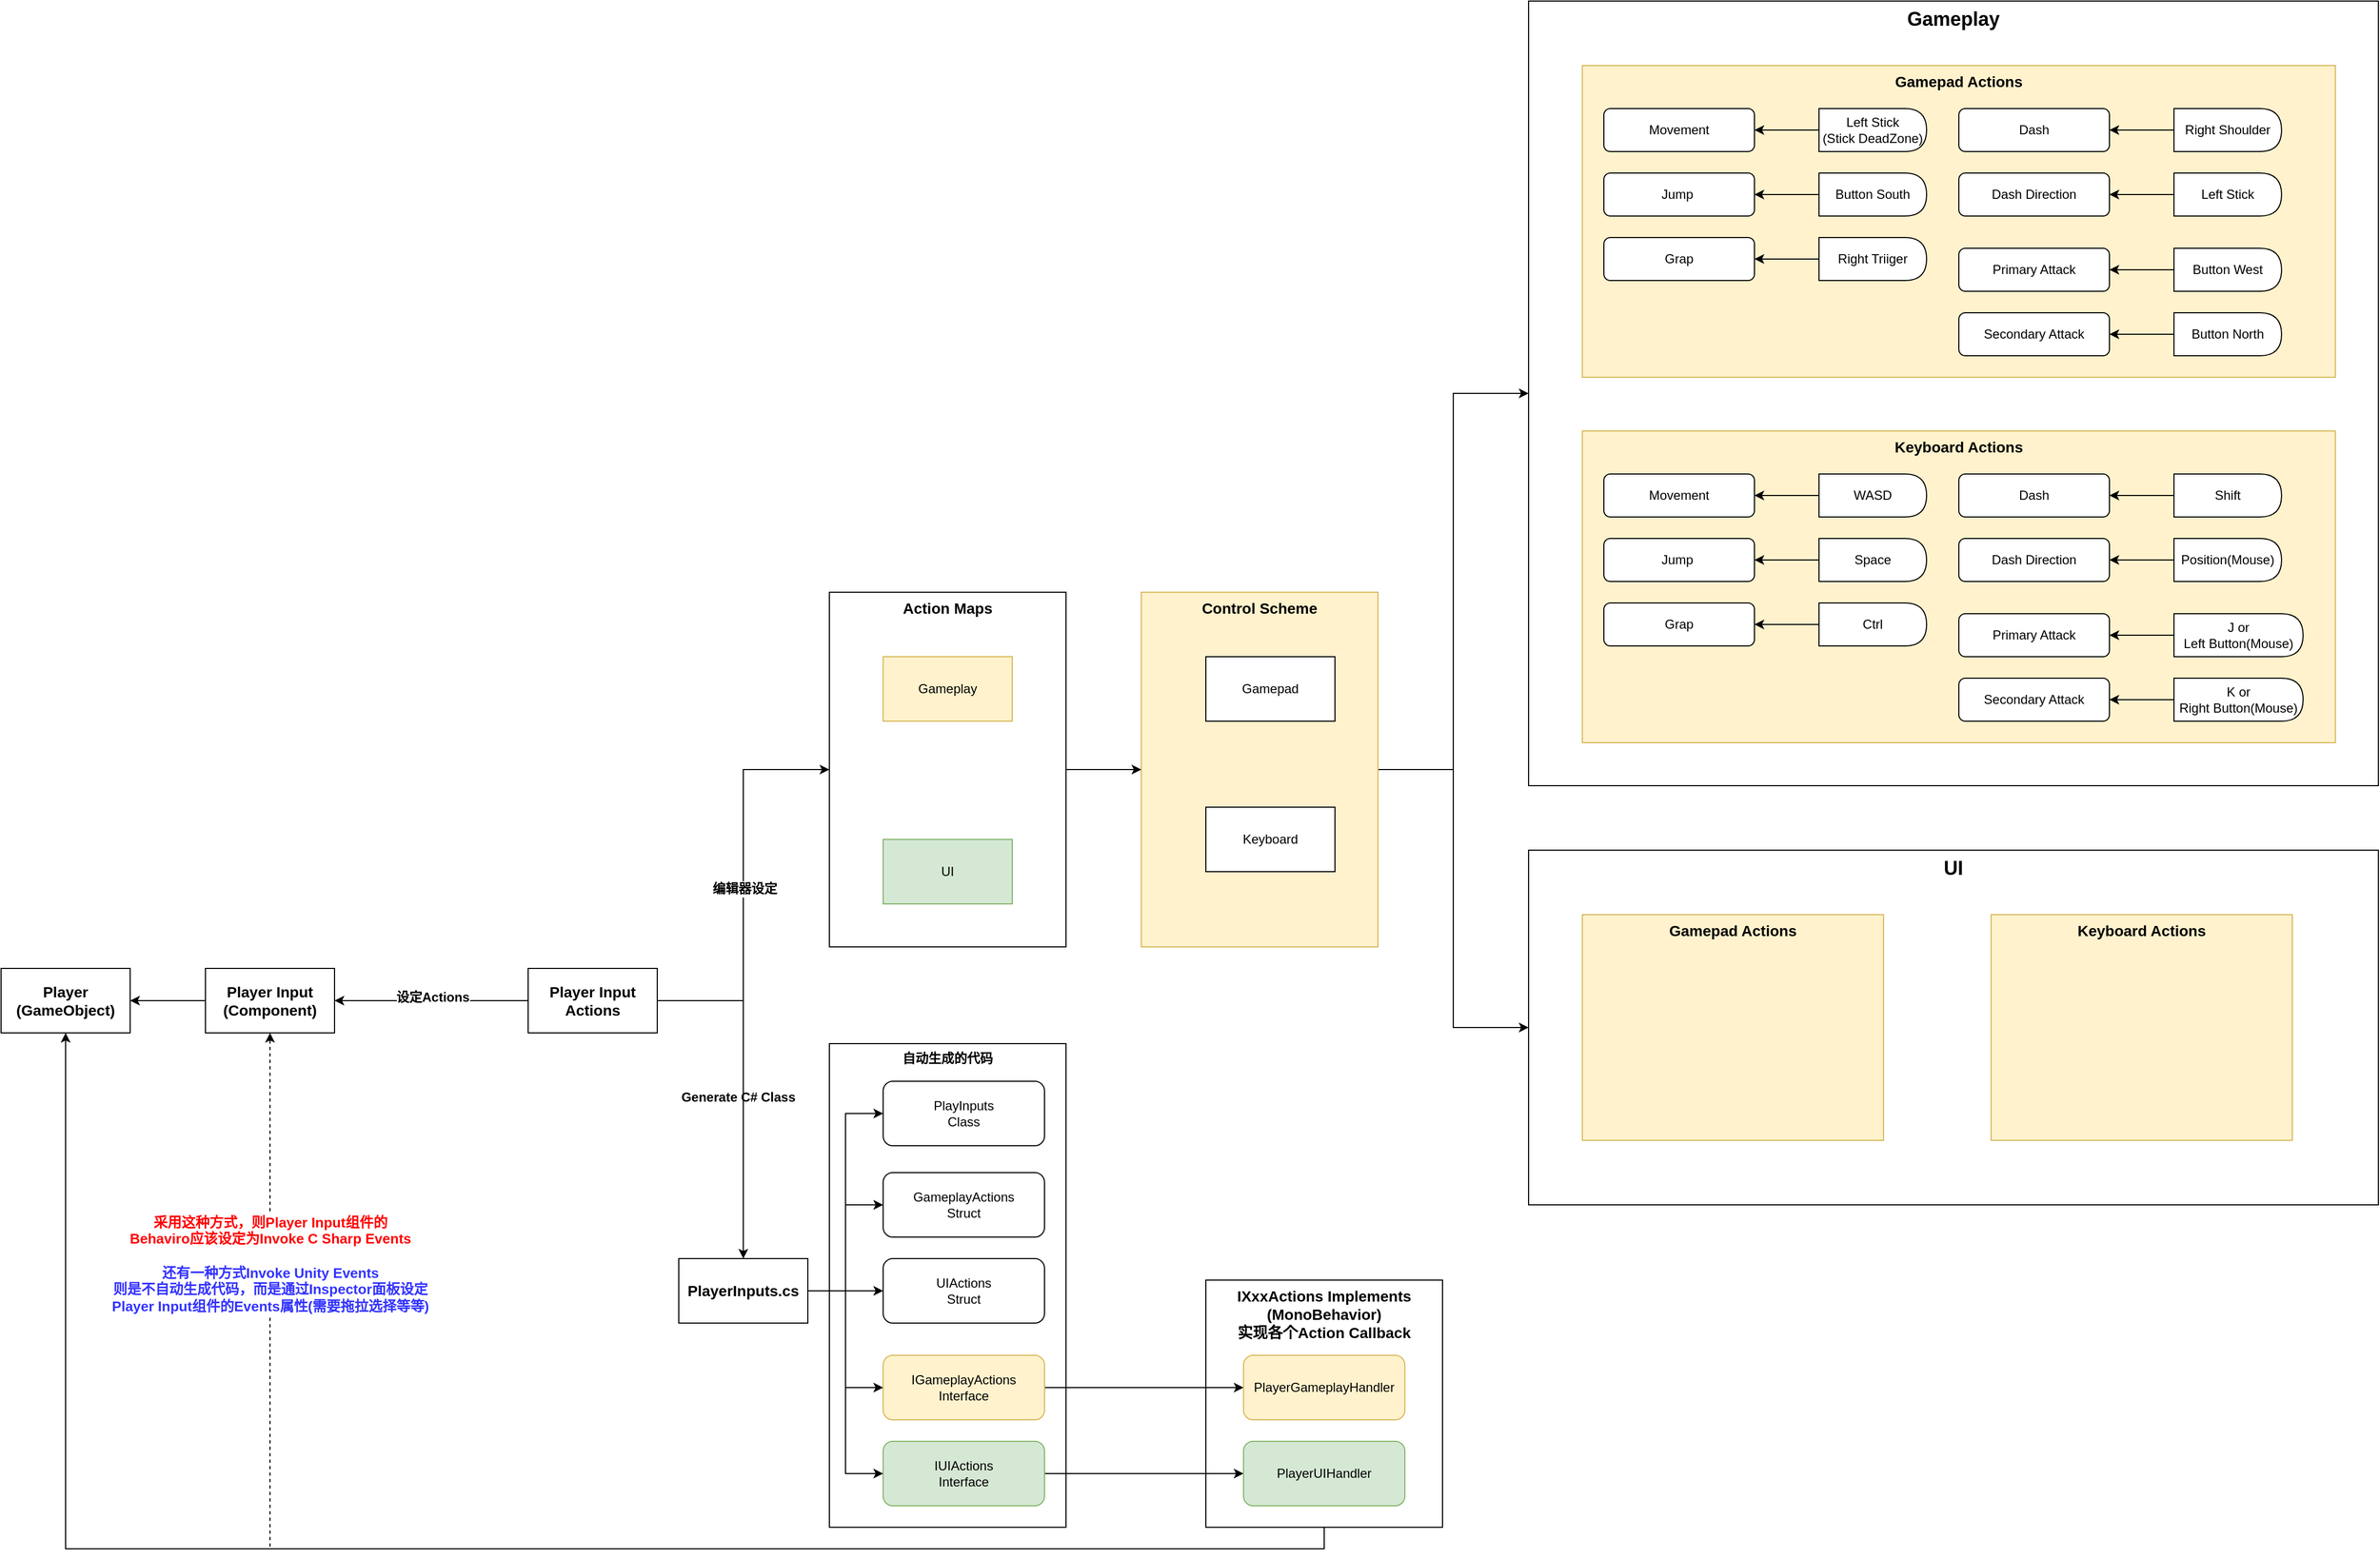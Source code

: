 <mxfile version="24.2.5" type="device">
  <diagram name="第 1 页" id="UuI1vkZILo6q9mctYVgG">
    <mxGraphModel dx="2514" dy="2153" grid="1" gridSize="10" guides="1" tooltips="1" connect="1" arrows="1" fold="1" page="1" pageScale="1" pageWidth="827" pageHeight="1169" math="0" shadow="0">
      <root>
        <mxCell id="0" />
        <mxCell id="1" parent="0" />
        <mxCell id="7FNraD77cqgYDRh4XpvD-102" value="Gameplay" style="rounded=0;whiteSpace=wrap;html=1;fontStyle=1;verticalAlign=top;fontSize=18;" vertex="1" parent="1">
          <mxGeometry x="950" y="-580" width="790" height="730" as="geometry" />
        </mxCell>
        <mxCell id="7FNraD77cqgYDRh4XpvD-151" style="edgeStyle=orthogonalEdgeStyle;rounded=0;orthogonalLoop=1;jettySize=auto;html=1;entryX=0.5;entryY=1;entryDx=0;entryDy=0;exitX=0.5;exitY=1;exitDx=0;exitDy=0;" edge="1" parent="1" source="7FNraD77cqgYDRh4XpvD-87" target="7FNraD77cqgYDRh4XpvD-150">
          <mxGeometry relative="1" as="geometry">
            <mxPoint x="610" y="840.0" as="sourcePoint" />
          </mxGeometry>
        </mxCell>
        <mxCell id="7FNraD77cqgYDRh4XpvD-159" style="edgeStyle=orthogonalEdgeStyle;rounded=0;orthogonalLoop=1;jettySize=auto;html=1;entryX=0.5;entryY=1;entryDx=0;entryDy=0;exitX=0.5;exitY=1;exitDx=0;exitDy=0;dashed=1;" edge="1" parent="1" source="7FNraD77cqgYDRh4XpvD-87" target="7FNraD77cqgYDRh4XpvD-152">
          <mxGeometry relative="1" as="geometry" />
        </mxCell>
        <mxCell id="7FNraD77cqgYDRh4XpvD-160" value="采用这种方式，则Player Input组件的&lt;div style=&quot;font-size: 13px;&quot;&gt;Behaviro应该设定为Invoke C Sharp Events&lt;/div&gt;&lt;div style=&quot;font-size: 13px;&quot;&gt;&lt;br&gt;&lt;/div&gt;&lt;div style=&quot;font-size: 13px;&quot;&gt;&lt;font color=&quot;#3333ff&quot;&gt;还有一种方式Invoke Unity Events&lt;/font&gt;&lt;/div&gt;&lt;div style=&quot;font-size: 13px;&quot;&gt;&lt;font color=&quot;#3333ff&quot;&gt;则是不自动生成代码，而是通过Inspector面板设定&lt;/font&gt;&lt;/div&gt;&lt;div style=&quot;font-size: 13px;&quot;&gt;&lt;font color=&quot;#3333ff&quot;&gt;Player Input组件的Events属性(需要拖拉选择等等)&lt;/font&gt;&lt;/div&gt;" style="edgeLabel;html=1;align=center;verticalAlign=middle;resizable=0;points=[];fontStyle=1;fontColor=#FF0000;fontSize=13;" vertex="1" connectable="0" parent="7FNraD77cqgYDRh4XpvD-159">
          <mxGeometry x="0.71" relative="1" as="geometry">
            <mxPoint as="offset" />
          </mxGeometry>
        </mxCell>
        <mxCell id="7FNraD77cqgYDRh4XpvD-87" value="IXxxActions Implements&lt;div&gt;(MonoBehavior)&lt;/div&gt;&lt;div&gt;实现各个Action Callback&lt;/div&gt;" style="rounded=0;whiteSpace=wrap;html=1;verticalAlign=top;fontStyle=1;fontSize=14;" vertex="1" parent="1">
          <mxGeometry x="650" y="610" width="220" height="230" as="geometry" />
        </mxCell>
        <mxCell id="7FNraD77cqgYDRh4XpvD-88" value="自动生成的代码" style="rounded=0;whiteSpace=wrap;html=1;verticalAlign=top;fontStyle=1" vertex="1" parent="1">
          <mxGeometry x="300" y="390" width="220" height="450" as="geometry" />
        </mxCell>
        <mxCell id="7FNraD77cqgYDRh4XpvD-103" style="edgeStyle=orthogonalEdgeStyle;rounded=0;orthogonalLoop=1;jettySize=auto;html=1;entryX=0;entryY=0.5;entryDx=0;entryDy=0;" edge="1" parent="1" source="7FNraD77cqgYDRh4XpvD-14" target="7FNraD77cqgYDRh4XpvD-102">
          <mxGeometry relative="1" as="geometry" />
        </mxCell>
        <mxCell id="7FNraD77cqgYDRh4XpvD-149" style="edgeStyle=orthogonalEdgeStyle;rounded=0;orthogonalLoop=1;jettySize=auto;html=1;" edge="1" parent="1" source="7FNraD77cqgYDRh4XpvD-14" target="7FNraD77cqgYDRh4XpvD-104">
          <mxGeometry relative="1" as="geometry" />
        </mxCell>
        <mxCell id="7FNraD77cqgYDRh4XpvD-14" value="Control Scheme" style="rounded=0;whiteSpace=wrap;html=1;verticalAlign=top;fillColor=#fff2cc;strokeColor=#d6b656;fontStyle=1;fontSize=14;" vertex="1" parent="1">
          <mxGeometry x="590" y="-30" width="220" height="330" as="geometry" />
        </mxCell>
        <mxCell id="7FNraD77cqgYDRh4XpvD-98" style="edgeStyle=orthogonalEdgeStyle;rounded=0;orthogonalLoop=1;jettySize=auto;html=1;entryX=0;entryY=0.5;entryDx=0;entryDy=0;" edge="1" parent="1" source="7FNraD77cqgYDRh4XpvD-6" target="7FNraD77cqgYDRh4XpvD-14">
          <mxGeometry relative="1" as="geometry" />
        </mxCell>
        <mxCell id="7FNraD77cqgYDRh4XpvD-6" value="Action Maps" style="rounded=0;whiteSpace=wrap;html=1;verticalAlign=top;fontStyle=1;fontSize=14;movable=1;resizable=1;rotatable=1;deletable=1;editable=1;locked=0;connectable=1;" vertex="1" parent="1">
          <mxGeometry x="300" y="-30" width="220" height="330" as="geometry" />
        </mxCell>
        <mxCell id="7FNraD77cqgYDRh4XpvD-75" style="edgeStyle=orthogonalEdgeStyle;rounded=0;orthogonalLoop=1;jettySize=auto;html=1;exitX=1;exitY=0.5;exitDx=0;exitDy=0;entryX=0.5;entryY=0;entryDx=0;entryDy=0;" edge="1" parent="1" source="7FNraD77cqgYDRh4XpvD-1" target="7FNraD77cqgYDRh4XpvD-74">
          <mxGeometry relative="1" as="geometry" />
        </mxCell>
        <mxCell id="7FNraD77cqgYDRh4XpvD-96" style="edgeStyle=orthogonalEdgeStyle;rounded=0;orthogonalLoop=1;jettySize=auto;html=1;entryX=0;entryY=0.5;entryDx=0;entryDy=0;" edge="1" parent="1" source="7FNraD77cqgYDRh4XpvD-1" target="7FNraD77cqgYDRh4XpvD-6">
          <mxGeometry relative="1" as="geometry" />
        </mxCell>
        <mxCell id="7FNraD77cqgYDRh4XpvD-101" value="编辑器设定" style="edgeLabel;html=1;align=center;verticalAlign=middle;resizable=0;points=[];fontStyle=1;fontSize=12;" vertex="1" connectable="0" parent="7FNraD77cqgYDRh4XpvD-96">
          <mxGeometry x="-0.019" y="-1" relative="1" as="geometry">
            <mxPoint as="offset" />
          </mxGeometry>
        </mxCell>
        <mxCell id="7FNraD77cqgYDRh4XpvD-154" style="edgeStyle=orthogonalEdgeStyle;rounded=0;orthogonalLoop=1;jettySize=auto;html=1;entryX=1;entryY=0.5;entryDx=0;entryDy=0;" edge="1" parent="1" source="7FNraD77cqgYDRh4XpvD-1" target="7FNraD77cqgYDRh4XpvD-152">
          <mxGeometry relative="1" as="geometry" />
        </mxCell>
        <mxCell id="7FNraD77cqgYDRh4XpvD-155" value="设定Actions" style="edgeLabel;html=1;align=center;verticalAlign=middle;resizable=0;points=[];fontStyle=1;fontSize=12;" vertex="1" connectable="0" parent="7FNraD77cqgYDRh4XpvD-154">
          <mxGeometry x="-0.009" y="-3" relative="1" as="geometry">
            <mxPoint as="offset" />
          </mxGeometry>
        </mxCell>
        <mxCell id="7FNraD77cqgYDRh4XpvD-1" value="Player Input Actions" style="rounded=0;whiteSpace=wrap;html=1;fontStyle=1;fontSize=14;" vertex="1" parent="1">
          <mxGeometry x="20" y="320" width="120" height="60" as="geometry" />
        </mxCell>
        <mxCell id="7FNraD77cqgYDRh4XpvD-2" value="Gameplay" style="rounded=0;whiteSpace=wrap;html=1;fillColor=#fff2cc;strokeColor=#d6b656;" vertex="1" parent="1">
          <mxGeometry x="350" y="30" width="120" height="60" as="geometry" />
        </mxCell>
        <mxCell id="7FNraD77cqgYDRh4XpvD-3" value="UI" style="rounded=0;whiteSpace=wrap;html=1;fillColor=#d5e8d4;strokeColor=#82b366;" vertex="1" parent="1">
          <mxGeometry x="350" y="200" width="120" height="60" as="geometry" />
        </mxCell>
        <mxCell id="7FNraD77cqgYDRh4XpvD-7" value="Gamepad Actions" style="rounded=0;whiteSpace=wrap;html=1;fillColor=#fff2cc;strokeColor=#d6b656;verticalAlign=top;movable=1;resizable=1;rotatable=1;deletable=1;editable=1;locked=0;connectable=1;fontStyle=1;fontSize=14;" vertex="1" parent="1">
          <mxGeometry x="1000" y="-520" width="700" height="290" as="geometry" />
        </mxCell>
        <mxCell id="7FNraD77cqgYDRh4XpvD-8" value="Gamepad" style="rounded=0;whiteSpace=wrap;html=1;" vertex="1" parent="1">
          <mxGeometry x="650" y="30" width="120" height="60" as="geometry" />
        </mxCell>
        <mxCell id="7FNraD77cqgYDRh4XpvD-9" value="Keyboard" style="rounded=0;whiteSpace=wrap;html=1;" vertex="1" parent="1">
          <mxGeometry x="650" y="170" width="120" height="60" as="geometry" />
        </mxCell>
        <mxCell id="7FNraD77cqgYDRh4XpvD-18" value="Movement" style="rounded=1;whiteSpace=wrap;html=1;" vertex="1" parent="1">
          <mxGeometry x="1020" y="-480" width="140" height="40" as="geometry" />
        </mxCell>
        <mxCell id="7FNraD77cqgYDRh4XpvD-24" value="Jump&amp;nbsp;" style="rounded=1;whiteSpace=wrap;html=1;" vertex="1" parent="1">
          <mxGeometry x="1020" y="-420" width="140" height="40" as="geometry" />
        </mxCell>
        <mxCell id="7FNraD77cqgYDRh4XpvD-26" value="" style="edgeStyle=orthogonalEdgeStyle;rounded=0;orthogonalLoop=1;jettySize=auto;html=1;" edge="1" parent="1" source="7FNraD77cqgYDRh4XpvD-25" target="7FNraD77cqgYDRh4XpvD-18">
          <mxGeometry relative="1" as="geometry" />
        </mxCell>
        <mxCell id="7FNraD77cqgYDRh4XpvD-25" value="Left Stick&lt;div&gt;(Stick DeadZone)&lt;/div&gt;" style="shape=delay;whiteSpace=wrap;html=1;" vertex="1" parent="1">
          <mxGeometry x="1220" y="-480" width="100" height="40" as="geometry" />
        </mxCell>
        <mxCell id="7FNraD77cqgYDRh4XpvD-40" style="edgeStyle=orthogonalEdgeStyle;rounded=0;orthogonalLoop=1;jettySize=auto;html=1;exitX=0;exitY=0.5;exitDx=0;exitDy=0;entryX=1;entryY=0.5;entryDx=0;entryDy=0;" edge="1" parent="1" source="7FNraD77cqgYDRh4XpvD-27" target="7FNraD77cqgYDRh4XpvD-24">
          <mxGeometry relative="1" as="geometry" />
        </mxCell>
        <mxCell id="7FNraD77cqgYDRh4XpvD-27" value="Button South" style="shape=delay;whiteSpace=wrap;html=1;" vertex="1" parent="1">
          <mxGeometry x="1220" y="-420" width="100" height="40" as="geometry" />
        </mxCell>
        <mxCell id="7FNraD77cqgYDRh4XpvD-28" value="Grap" style="rounded=1;whiteSpace=wrap;html=1;" vertex="1" parent="1">
          <mxGeometry x="1020" y="-360" width="140" height="40" as="geometry" />
        </mxCell>
        <mxCell id="7FNraD77cqgYDRh4XpvD-41" style="edgeStyle=orthogonalEdgeStyle;rounded=0;orthogonalLoop=1;jettySize=auto;html=1;exitX=0;exitY=0.5;exitDx=0;exitDy=0;entryX=1;entryY=0.5;entryDx=0;entryDy=0;" edge="1" parent="1" source="7FNraD77cqgYDRh4XpvD-29" target="7FNraD77cqgYDRh4XpvD-28">
          <mxGeometry relative="1" as="geometry" />
        </mxCell>
        <mxCell id="7FNraD77cqgYDRh4XpvD-29" value="Right Triiger" style="shape=delay;whiteSpace=wrap;html=1;" vertex="1" parent="1">
          <mxGeometry x="1220" y="-360" width="100" height="40" as="geometry" />
        </mxCell>
        <mxCell id="7FNraD77cqgYDRh4XpvD-30" value="Primary Attack" style="rounded=1;whiteSpace=wrap;html=1;" vertex="1" parent="1">
          <mxGeometry x="1350" y="-350" width="140" height="40" as="geometry" />
        </mxCell>
        <mxCell id="7FNraD77cqgYDRh4XpvD-42" style="edgeStyle=orthogonalEdgeStyle;rounded=0;orthogonalLoop=1;jettySize=auto;html=1;exitX=0;exitY=0.5;exitDx=0;exitDy=0;entryX=1;entryY=0.5;entryDx=0;entryDy=0;" edge="1" parent="1" source="7FNraD77cqgYDRh4XpvD-31" target="7FNraD77cqgYDRh4XpvD-30">
          <mxGeometry relative="1" as="geometry" />
        </mxCell>
        <mxCell id="7FNraD77cqgYDRh4XpvD-31" value="Button West" style="shape=delay;whiteSpace=wrap;html=1;" vertex="1" parent="1">
          <mxGeometry x="1550" y="-350" width="100" height="40" as="geometry" />
        </mxCell>
        <mxCell id="7FNraD77cqgYDRh4XpvD-32" value="Secondary Attack" style="rounded=1;whiteSpace=wrap;html=1;" vertex="1" parent="1">
          <mxGeometry x="1350" y="-290" width="140" height="40" as="geometry" />
        </mxCell>
        <mxCell id="7FNraD77cqgYDRh4XpvD-43" style="edgeStyle=orthogonalEdgeStyle;rounded=0;orthogonalLoop=1;jettySize=auto;html=1;exitX=0;exitY=0.5;exitDx=0;exitDy=0;entryX=1;entryY=0.5;entryDx=0;entryDy=0;" edge="1" parent="1" source="7FNraD77cqgYDRh4XpvD-33" target="7FNraD77cqgYDRh4XpvD-32">
          <mxGeometry relative="1" as="geometry" />
        </mxCell>
        <mxCell id="7FNraD77cqgYDRh4XpvD-33" value="Button North" style="shape=delay;whiteSpace=wrap;html=1;" vertex="1" parent="1">
          <mxGeometry x="1550" y="-290" width="100" height="40" as="geometry" />
        </mxCell>
        <mxCell id="7FNraD77cqgYDRh4XpvD-36" value="Dash" style="rounded=1;whiteSpace=wrap;html=1;" vertex="1" parent="1">
          <mxGeometry x="1350" y="-480" width="140" height="40" as="geometry" />
        </mxCell>
        <mxCell id="7FNraD77cqgYDRh4XpvD-44" style="edgeStyle=orthogonalEdgeStyle;rounded=0;orthogonalLoop=1;jettySize=auto;html=1;exitX=0;exitY=0.5;exitDx=0;exitDy=0;entryX=1;entryY=0.5;entryDx=0;entryDy=0;" edge="1" parent="1" source="7FNraD77cqgYDRh4XpvD-37" target="7FNraD77cqgYDRh4XpvD-36">
          <mxGeometry relative="1" as="geometry" />
        </mxCell>
        <mxCell id="7FNraD77cqgYDRh4XpvD-37" value="Right Shoulder" style="shape=delay;whiteSpace=wrap;html=1;" vertex="1" parent="1">
          <mxGeometry x="1550" y="-480" width="100" height="40" as="geometry" />
        </mxCell>
        <mxCell id="7FNraD77cqgYDRh4XpvD-38" value="Dash Direction" style="rounded=1;whiteSpace=wrap;html=1;" vertex="1" parent="1">
          <mxGeometry x="1350" y="-420" width="140" height="40" as="geometry" />
        </mxCell>
        <mxCell id="7FNraD77cqgYDRh4XpvD-45" style="edgeStyle=orthogonalEdgeStyle;rounded=0;orthogonalLoop=1;jettySize=auto;html=1;exitX=0;exitY=0.5;exitDx=0;exitDy=0;entryX=1;entryY=0.5;entryDx=0;entryDy=0;" edge="1" parent="1" source="7FNraD77cqgYDRh4XpvD-39" target="7FNraD77cqgYDRh4XpvD-38">
          <mxGeometry relative="1" as="geometry" />
        </mxCell>
        <mxCell id="7FNraD77cqgYDRh4XpvD-39" value="Left Stick" style="shape=delay;whiteSpace=wrap;html=1;" vertex="1" parent="1">
          <mxGeometry x="1550" y="-420" width="100" height="40" as="geometry" />
        </mxCell>
        <mxCell id="7FNraD77cqgYDRh4XpvD-51" value="Keyboard Actions" style="rounded=0;whiteSpace=wrap;html=1;fillColor=#fff2cc;strokeColor=#d6b656;verticalAlign=top;movable=1;resizable=1;rotatable=1;deletable=1;editable=1;locked=0;connectable=1;fontStyle=1;fontSize=14;" vertex="1" parent="1">
          <mxGeometry x="1000" y="-180" width="700" height="290" as="geometry" />
        </mxCell>
        <mxCell id="7FNraD77cqgYDRh4XpvD-52" value="Movement" style="rounded=1;whiteSpace=wrap;html=1;" vertex="1" parent="1">
          <mxGeometry x="1020" y="-140" width="140" height="40" as="geometry" />
        </mxCell>
        <mxCell id="7FNraD77cqgYDRh4XpvD-53" value="Jump&amp;nbsp;" style="rounded=1;whiteSpace=wrap;html=1;" vertex="1" parent="1">
          <mxGeometry x="1020" y="-80" width="140" height="40" as="geometry" />
        </mxCell>
        <mxCell id="7FNraD77cqgYDRh4XpvD-54" value="" style="edgeStyle=orthogonalEdgeStyle;rounded=0;orthogonalLoop=1;jettySize=auto;html=1;" edge="1" parent="1" source="7FNraD77cqgYDRh4XpvD-55" target="7FNraD77cqgYDRh4XpvD-52">
          <mxGeometry relative="1" as="geometry" />
        </mxCell>
        <mxCell id="7FNraD77cqgYDRh4XpvD-55" value="WASD" style="shape=delay;whiteSpace=wrap;html=1;" vertex="1" parent="1">
          <mxGeometry x="1220" y="-140" width="100" height="40" as="geometry" />
        </mxCell>
        <mxCell id="7FNraD77cqgYDRh4XpvD-56" style="edgeStyle=orthogonalEdgeStyle;rounded=0;orthogonalLoop=1;jettySize=auto;html=1;exitX=0;exitY=0.5;exitDx=0;exitDy=0;entryX=1;entryY=0.5;entryDx=0;entryDy=0;" edge="1" parent="1" source="7FNraD77cqgYDRh4XpvD-57" target="7FNraD77cqgYDRh4XpvD-53">
          <mxGeometry relative="1" as="geometry" />
        </mxCell>
        <mxCell id="7FNraD77cqgYDRh4XpvD-57" value="Space" style="shape=delay;whiteSpace=wrap;html=1;" vertex="1" parent="1">
          <mxGeometry x="1220" y="-80" width="100" height="40" as="geometry" />
        </mxCell>
        <mxCell id="7FNraD77cqgYDRh4XpvD-58" value="Grap" style="rounded=1;whiteSpace=wrap;html=1;" vertex="1" parent="1">
          <mxGeometry x="1020" y="-20" width="140" height="40" as="geometry" />
        </mxCell>
        <mxCell id="7FNraD77cqgYDRh4XpvD-59" style="edgeStyle=orthogonalEdgeStyle;rounded=0;orthogonalLoop=1;jettySize=auto;html=1;exitX=0;exitY=0.5;exitDx=0;exitDy=0;entryX=1;entryY=0.5;entryDx=0;entryDy=0;" edge="1" parent="1" source="7FNraD77cqgYDRh4XpvD-60" target="7FNraD77cqgYDRh4XpvD-58">
          <mxGeometry relative="1" as="geometry" />
        </mxCell>
        <mxCell id="7FNraD77cqgYDRh4XpvD-60" value="Ctrl" style="shape=delay;whiteSpace=wrap;html=1;" vertex="1" parent="1">
          <mxGeometry x="1220" y="-20" width="100" height="40" as="geometry" />
        </mxCell>
        <mxCell id="7FNraD77cqgYDRh4XpvD-61" value="Primary Attack" style="rounded=1;whiteSpace=wrap;html=1;" vertex="1" parent="1">
          <mxGeometry x="1350" y="-10" width="140" height="40" as="geometry" />
        </mxCell>
        <mxCell id="7FNraD77cqgYDRh4XpvD-62" style="edgeStyle=orthogonalEdgeStyle;rounded=0;orthogonalLoop=1;jettySize=auto;html=1;exitX=0;exitY=0.5;exitDx=0;exitDy=0;entryX=1;entryY=0.5;entryDx=0;entryDy=0;" edge="1" parent="1" source="7FNraD77cqgYDRh4XpvD-63" target="7FNraD77cqgYDRh4XpvD-61">
          <mxGeometry relative="1" as="geometry" />
        </mxCell>
        <mxCell id="7FNraD77cqgYDRh4XpvD-63" value="J or&lt;div&gt;Left Button(Mouse)&lt;/div&gt;" style="shape=delay;whiteSpace=wrap;html=1;" vertex="1" parent="1">
          <mxGeometry x="1550" y="-10" width="120" height="40" as="geometry" />
        </mxCell>
        <mxCell id="7FNraD77cqgYDRh4XpvD-64" value="Secondary Attack" style="rounded=1;whiteSpace=wrap;html=1;" vertex="1" parent="1">
          <mxGeometry x="1350" y="50" width="140" height="40" as="geometry" />
        </mxCell>
        <mxCell id="7FNraD77cqgYDRh4XpvD-65" style="edgeStyle=orthogonalEdgeStyle;rounded=0;orthogonalLoop=1;jettySize=auto;html=1;exitX=0;exitY=0.5;exitDx=0;exitDy=0;entryX=1;entryY=0.5;entryDx=0;entryDy=0;" edge="1" parent="1" source="7FNraD77cqgYDRh4XpvD-66" target="7FNraD77cqgYDRh4XpvD-64">
          <mxGeometry relative="1" as="geometry" />
        </mxCell>
        <mxCell id="7FNraD77cqgYDRh4XpvD-66" value="K or&lt;div&gt;Right Button(Mouse)&lt;/div&gt;" style="shape=delay;whiteSpace=wrap;html=1;" vertex="1" parent="1">
          <mxGeometry x="1550" y="50" width="120" height="40" as="geometry" />
        </mxCell>
        <mxCell id="7FNraD77cqgYDRh4XpvD-67" value="Dash" style="rounded=1;whiteSpace=wrap;html=1;" vertex="1" parent="1">
          <mxGeometry x="1350" y="-140" width="140" height="40" as="geometry" />
        </mxCell>
        <mxCell id="7FNraD77cqgYDRh4XpvD-68" style="edgeStyle=orthogonalEdgeStyle;rounded=0;orthogonalLoop=1;jettySize=auto;html=1;exitX=0;exitY=0.5;exitDx=0;exitDy=0;entryX=1;entryY=0.5;entryDx=0;entryDy=0;" edge="1" parent="1" source="7FNraD77cqgYDRh4XpvD-69" target="7FNraD77cqgYDRh4XpvD-67">
          <mxGeometry relative="1" as="geometry" />
        </mxCell>
        <mxCell id="7FNraD77cqgYDRh4XpvD-69" value="Shift" style="shape=delay;whiteSpace=wrap;html=1;" vertex="1" parent="1">
          <mxGeometry x="1550" y="-140" width="100" height="40" as="geometry" />
        </mxCell>
        <mxCell id="7FNraD77cqgYDRh4XpvD-70" value="Dash Direction" style="rounded=1;whiteSpace=wrap;html=1;" vertex="1" parent="1">
          <mxGeometry x="1350" y="-80" width="140" height="40" as="geometry" />
        </mxCell>
        <mxCell id="7FNraD77cqgYDRh4XpvD-71" style="edgeStyle=orthogonalEdgeStyle;rounded=0;orthogonalLoop=1;jettySize=auto;html=1;exitX=0;exitY=0.5;exitDx=0;exitDy=0;entryX=1;entryY=0.5;entryDx=0;entryDy=0;" edge="1" parent="1" source="7FNraD77cqgYDRh4XpvD-72" target="7FNraD77cqgYDRh4XpvD-70">
          <mxGeometry relative="1" as="geometry" />
        </mxCell>
        <mxCell id="7FNraD77cqgYDRh4XpvD-72" value="Position(Mouse)" style="shape=delay;whiteSpace=wrap;html=1;" vertex="1" parent="1">
          <mxGeometry x="1550" y="-80" width="100" height="40" as="geometry" />
        </mxCell>
        <mxCell id="7FNraD77cqgYDRh4XpvD-82" style="edgeStyle=orthogonalEdgeStyle;rounded=0;orthogonalLoop=1;jettySize=auto;html=1;exitX=1;exitY=0.5;exitDx=0;exitDy=0;entryX=0;entryY=0.5;entryDx=0;entryDy=0;" edge="1" parent="1" source="7FNraD77cqgYDRh4XpvD-74" target="7FNraD77cqgYDRh4XpvD-77">
          <mxGeometry relative="1" as="geometry" />
        </mxCell>
        <mxCell id="7FNraD77cqgYDRh4XpvD-83" style="edgeStyle=orthogonalEdgeStyle;rounded=0;orthogonalLoop=1;jettySize=auto;html=1;entryX=0;entryY=0.5;entryDx=0;entryDy=0;" edge="1" parent="1" source="7FNraD77cqgYDRh4XpvD-74" target="7FNraD77cqgYDRh4XpvD-78">
          <mxGeometry relative="1" as="geometry" />
        </mxCell>
        <mxCell id="7FNraD77cqgYDRh4XpvD-84" style="edgeStyle=orthogonalEdgeStyle;rounded=0;orthogonalLoop=1;jettySize=auto;html=1;entryX=0;entryY=0.5;entryDx=0;entryDy=0;" edge="1" parent="1" source="7FNraD77cqgYDRh4XpvD-74" target="7FNraD77cqgYDRh4XpvD-81">
          <mxGeometry relative="1" as="geometry" />
        </mxCell>
        <mxCell id="7FNraD77cqgYDRh4XpvD-85" style="edgeStyle=orthogonalEdgeStyle;rounded=0;orthogonalLoop=1;jettySize=auto;html=1;entryX=0;entryY=0.5;entryDx=0;entryDy=0;" edge="1" parent="1" source="7FNraD77cqgYDRh4XpvD-74" target="7FNraD77cqgYDRh4XpvD-79">
          <mxGeometry relative="1" as="geometry" />
        </mxCell>
        <mxCell id="7FNraD77cqgYDRh4XpvD-86" style="edgeStyle=orthogonalEdgeStyle;rounded=0;orthogonalLoop=1;jettySize=auto;html=1;entryX=0;entryY=0.5;entryDx=0;entryDy=0;" edge="1" parent="1" source="7FNraD77cqgYDRh4XpvD-74" target="7FNraD77cqgYDRh4XpvD-80">
          <mxGeometry relative="1" as="geometry" />
        </mxCell>
        <mxCell id="7FNraD77cqgYDRh4XpvD-74" value="PlayerInputs.cs" style="rounded=0;whiteSpace=wrap;html=1;fontStyle=1;fontSize=14;" vertex="1" parent="1">
          <mxGeometry x="160" y="590" width="120" height="60" as="geometry" />
        </mxCell>
        <mxCell id="7FNraD77cqgYDRh4XpvD-77" value="PlayInputs&lt;div&gt;Class&lt;/div&gt;" style="rounded=1;whiteSpace=wrap;html=1;" vertex="1" parent="1">
          <mxGeometry x="350" y="425" width="150" height="60" as="geometry" />
        </mxCell>
        <mxCell id="7FNraD77cqgYDRh4XpvD-78" value="GameplayActions&lt;div&gt;Struct&lt;/div&gt;" style="rounded=1;whiteSpace=wrap;html=1;" vertex="1" parent="1">
          <mxGeometry x="350" y="510" width="150" height="60" as="geometry" />
        </mxCell>
        <mxCell id="7FNraD77cqgYDRh4XpvD-99" style="edgeStyle=orthogonalEdgeStyle;rounded=0;orthogonalLoop=1;jettySize=auto;html=1;entryX=0;entryY=0.5;entryDx=0;entryDy=0;" edge="1" parent="1" source="7FNraD77cqgYDRh4XpvD-79" target="7FNraD77cqgYDRh4XpvD-90">
          <mxGeometry relative="1" as="geometry" />
        </mxCell>
        <mxCell id="7FNraD77cqgYDRh4XpvD-79" value="IGameplayActions&lt;div&gt;Interface&lt;/div&gt;" style="rounded=1;whiteSpace=wrap;html=1;fillColor=#fff2cc;strokeColor=#d6b656;" vertex="1" parent="1">
          <mxGeometry x="350" y="680" width="150" height="60" as="geometry" />
        </mxCell>
        <mxCell id="7FNraD77cqgYDRh4XpvD-100" style="edgeStyle=orthogonalEdgeStyle;rounded=0;orthogonalLoop=1;jettySize=auto;html=1;entryX=0;entryY=0.5;entryDx=0;entryDy=0;" edge="1" parent="1" source="7FNraD77cqgYDRh4XpvD-80" target="7FNraD77cqgYDRh4XpvD-91">
          <mxGeometry relative="1" as="geometry" />
        </mxCell>
        <mxCell id="7FNraD77cqgYDRh4XpvD-80" value="IUIActions&lt;div&gt;Interface&lt;/div&gt;" style="rounded=1;whiteSpace=wrap;html=1;fillColor=#d5e8d4;strokeColor=#82b366;" vertex="1" parent="1">
          <mxGeometry x="350" y="760" width="150" height="60" as="geometry" />
        </mxCell>
        <mxCell id="7FNraD77cqgYDRh4XpvD-81" value="UIActions&lt;div&gt;Struct&lt;/div&gt;" style="rounded=1;whiteSpace=wrap;html=1;" vertex="1" parent="1">
          <mxGeometry x="350" y="590" width="150" height="60" as="geometry" />
        </mxCell>
        <mxCell id="7FNraD77cqgYDRh4XpvD-90" value="PlayerGameplayHandler" style="rounded=1;whiteSpace=wrap;html=1;fillColor=#fff2cc;strokeColor=#d6b656;" vertex="1" parent="1">
          <mxGeometry x="685" y="680" width="150" height="60" as="geometry" />
        </mxCell>
        <mxCell id="7FNraD77cqgYDRh4XpvD-91" value="PlayerUIHandler" style="rounded=1;whiteSpace=wrap;html=1;fillColor=#d5e8d4;strokeColor=#82b366;" vertex="1" parent="1">
          <mxGeometry x="685" y="760" width="150" height="60" as="geometry" />
        </mxCell>
        <mxCell id="7FNraD77cqgYDRh4XpvD-76" value="Generate C# Class" style="text;html=1;align=center;verticalAlign=middle;resizable=0;points=[];autosize=1;strokeColor=none;fillColor=none;fontStyle=1;rounded=0;shadow=0;strokeWidth=1;dashed=1;" vertex="1" parent="1">
          <mxGeometry x="150" y="425" width="130" height="30" as="geometry" />
        </mxCell>
        <mxCell id="7FNraD77cqgYDRh4XpvD-104" value="UI" style="rounded=0;whiteSpace=wrap;html=1;fontStyle=1;verticalAlign=top;fontSize=18;" vertex="1" parent="1">
          <mxGeometry x="950" y="210" width="790" height="330" as="geometry" />
        </mxCell>
        <mxCell id="7FNraD77cqgYDRh4XpvD-105" value="Gamepad Actions" style="rounded=0;whiteSpace=wrap;html=1;fillColor=#fff2cc;strokeColor=#d6b656;verticalAlign=top;movable=1;resizable=1;rotatable=1;deletable=1;editable=1;locked=0;connectable=1;fontStyle=1;fontSize=14;" vertex="1" parent="1">
          <mxGeometry x="1000" y="270" width="280" height="210" as="geometry" />
        </mxCell>
        <mxCell id="7FNraD77cqgYDRh4XpvD-127" value="Keyboard Actions" style="rounded=0;whiteSpace=wrap;html=1;fillColor=#fff2cc;strokeColor=#d6b656;verticalAlign=top;movable=1;resizable=1;rotatable=1;deletable=1;editable=1;locked=0;connectable=1;fontStyle=1;fontSize=14;" vertex="1" parent="1">
          <mxGeometry x="1380" y="270" width="280" height="210" as="geometry" />
        </mxCell>
        <mxCell id="7FNraD77cqgYDRh4XpvD-150" value="Player&lt;div&gt;(GameObject)&lt;/div&gt;" style="rounded=0;whiteSpace=wrap;html=1;fontStyle=1;fontSize=14;" vertex="1" parent="1">
          <mxGeometry x="-470" y="320" width="120" height="60" as="geometry" />
        </mxCell>
        <mxCell id="7FNraD77cqgYDRh4XpvD-153" style="edgeStyle=orthogonalEdgeStyle;rounded=0;orthogonalLoop=1;jettySize=auto;html=1;entryX=1;entryY=0.5;entryDx=0;entryDy=0;" edge="1" parent="1" source="7FNraD77cqgYDRh4XpvD-152" target="7FNraD77cqgYDRh4XpvD-150">
          <mxGeometry relative="1" as="geometry" />
        </mxCell>
        <mxCell id="7FNraD77cqgYDRh4XpvD-152" value="Player Input&lt;div&gt;(Component)&lt;/div&gt;" style="rounded=0;whiteSpace=wrap;html=1;fontStyle=1;fontSize=14;" vertex="1" parent="1">
          <mxGeometry x="-280" y="320" width="120" height="60" as="geometry" />
        </mxCell>
      </root>
    </mxGraphModel>
  </diagram>
</mxfile>
